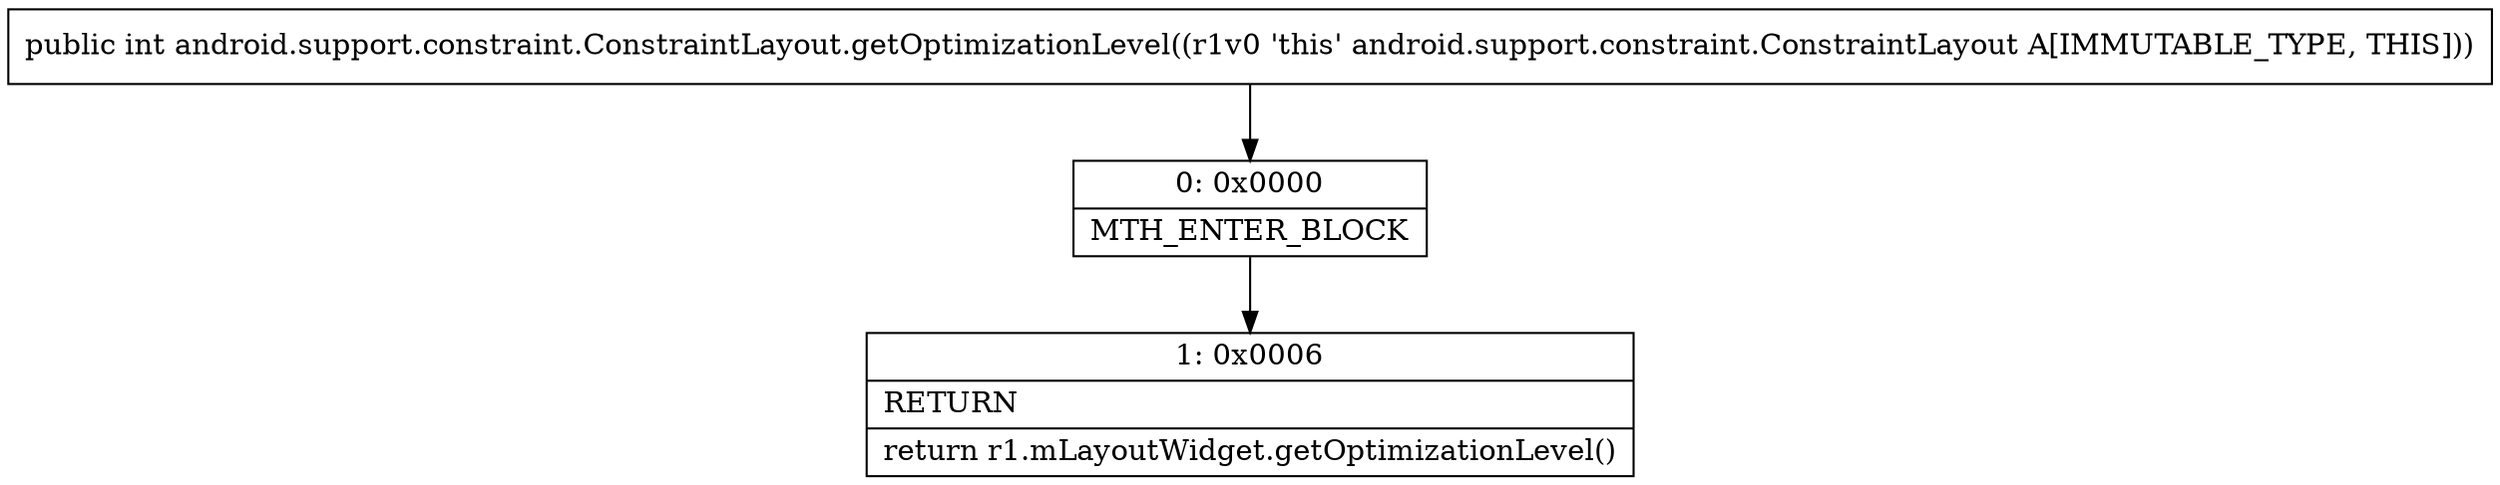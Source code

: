 digraph "CFG forandroid.support.constraint.ConstraintLayout.getOptimizationLevel()I" {
Node_0 [shape=record,label="{0\:\ 0x0000|MTH_ENTER_BLOCK\l}"];
Node_1 [shape=record,label="{1\:\ 0x0006|RETURN\l|return r1.mLayoutWidget.getOptimizationLevel()\l}"];
MethodNode[shape=record,label="{public int android.support.constraint.ConstraintLayout.getOptimizationLevel((r1v0 'this' android.support.constraint.ConstraintLayout A[IMMUTABLE_TYPE, THIS])) }"];
MethodNode -> Node_0;
Node_0 -> Node_1;
}

